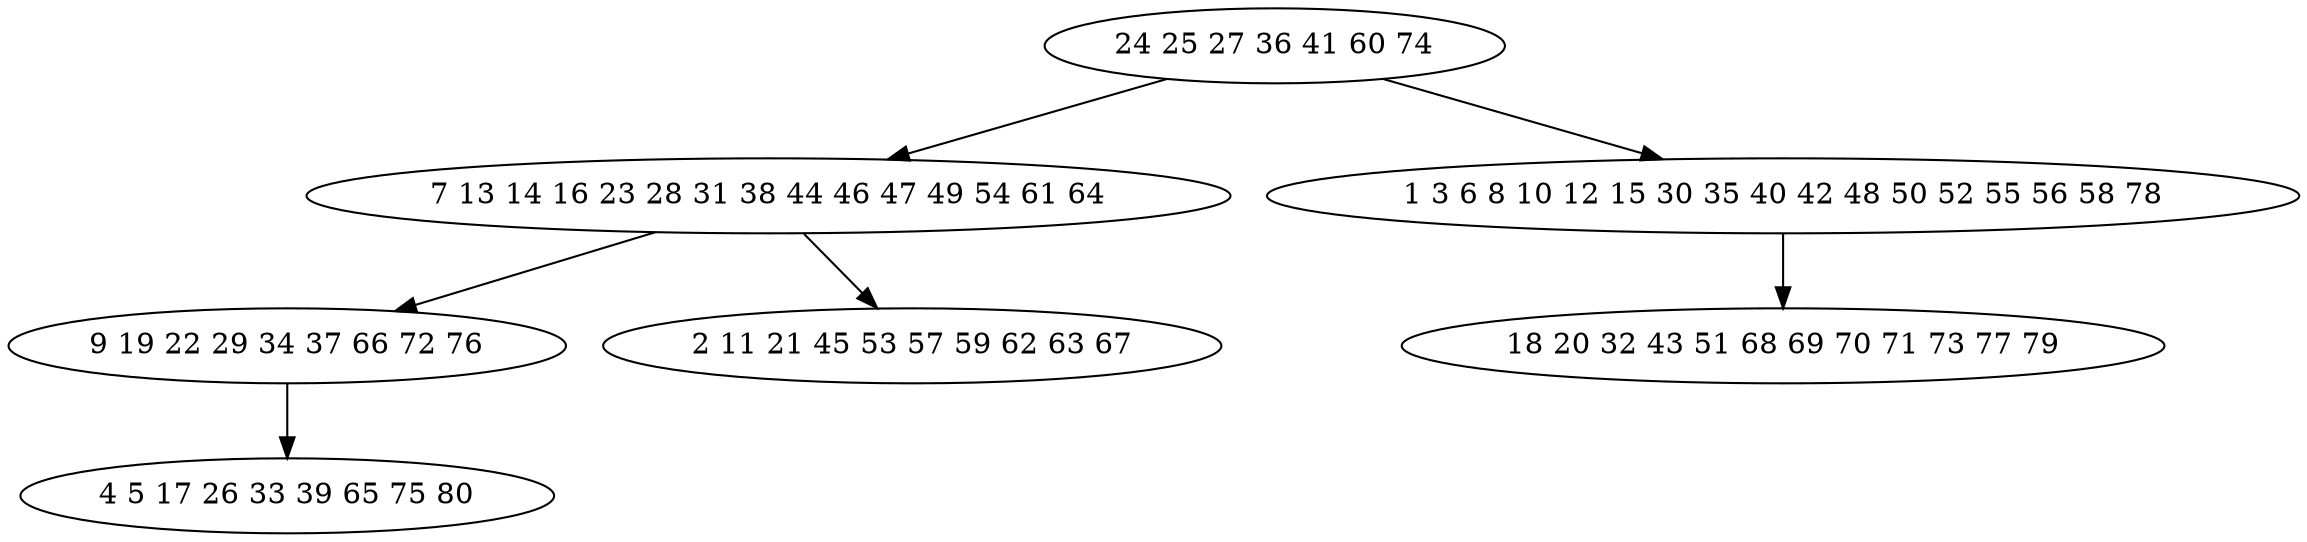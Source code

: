 digraph true_tree {
	"0" -> "1"
	"1" -> "2"
	"2" -> "3"
	"1" -> "4"
	"0" -> "5"
	"5" -> "6"
	"0" [label="24 25 27 36 41 60 74"];
	"1" [label="7 13 14 16 23 28 31 38 44 46 47 49 54 61 64"];
	"2" [label="9 19 22 29 34 37 66 72 76"];
	"3" [label="4 5 17 26 33 39 65 75 80"];
	"4" [label="2 11 21 45 53 57 59 62 63 67"];
	"5" [label="1 3 6 8 10 12 15 30 35 40 42 48 50 52 55 56 58 78"];
	"6" [label="18 20 32 43 51 68 69 70 71 73 77 79"];
}
